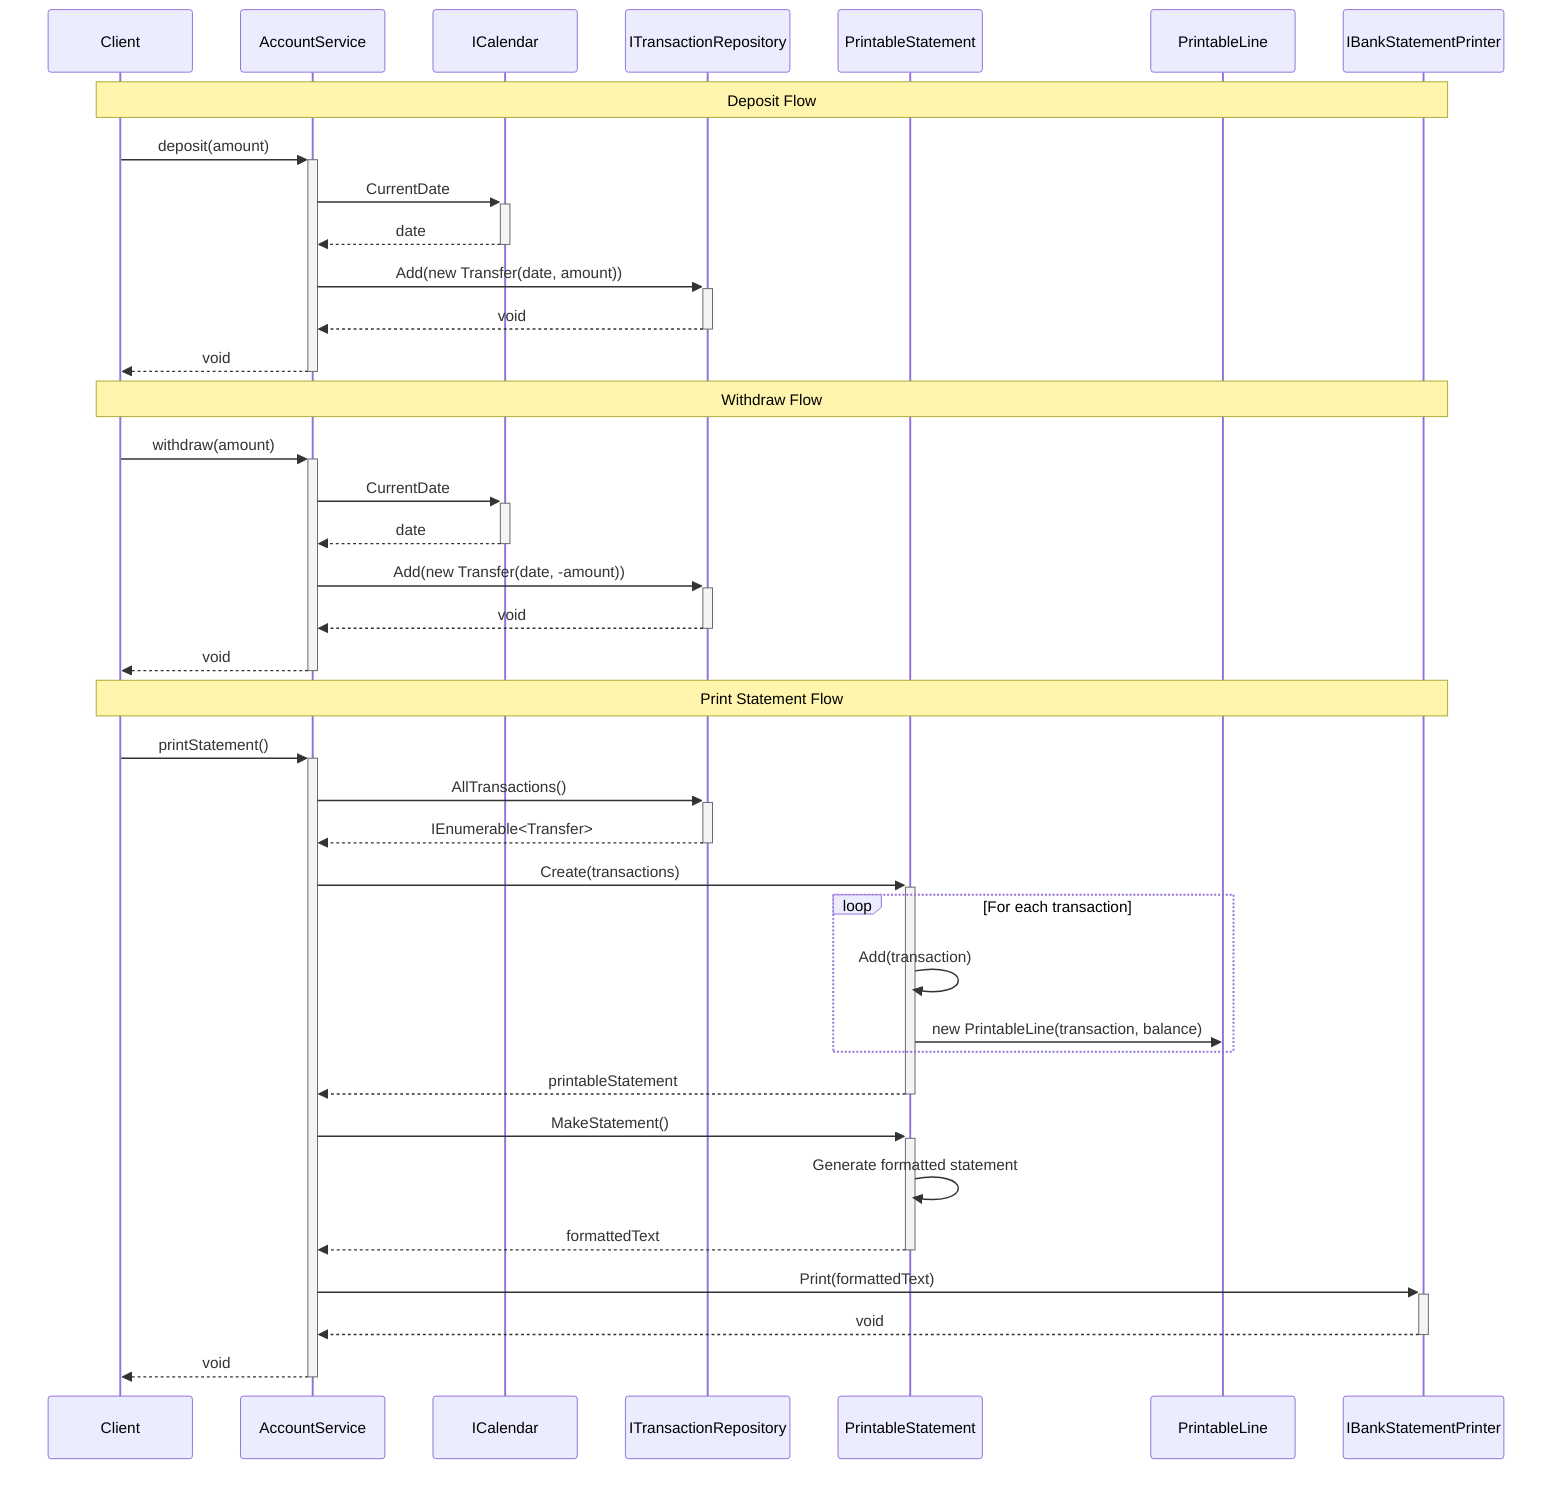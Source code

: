 sequenceDiagram
    participant Client
    participant AccountService
    participant ICalendar
    participant ITransactionRepository
    participant PrintableStatement
    participant PrintableLine
    participant IBankStatementPrinter
    
    Note over Client,IBankStatementPrinter: Deposit Flow
    Client->>+AccountService: deposit(amount)
    AccountService->>+ICalendar: CurrentDate
    ICalendar-->>-AccountService: date
    AccountService->>+ITransactionRepository: Add(new Transfer(date, amount))
    ITransactionRepository-->>-AccountService: void
    AccountService-->>-Client: void
    
    Note over Client,IBankStatementPrinter: Withdraw Flow
    Client->>+AccountService: withdraw(amount)
    AccountService->>+ICalendar: CurrentDate
    ICalendar-->>-AccountService: date
    AccountService->>+ITransactionRepository: Add(new Transfer(date, -amount))
    ITransactionRepository-->>-AccountService: void
    AccountService-->>-Client: void
    
    Note over Client,IBankStatementPrinter: Print Statement Flow
    Client->>+AccountService: printStatement()
    AccountService->>+ITransactionRepository: AllTransactions()
    ITransactionRepository-->>-AccountService: IEnumerable<Transfer>
    
    AccountService->>+PrintableStatement: Create(transactions)
    loop For each transaction
        PrintableStatement->>PrintableStatement: Add(transaction)
        PrintableStatement->>PrintableLine: new PrintableLine(transaction, balance)
    end
    PrintableStatement-->>-AccountService: printableStatement
    
    AccountService->>+PrintableStatement: MakeStatement()
    PrintableStatement->>PrintableStatement: Generate formatted statement
    PrintableStatement-->>-AccountService: formattedText
    
    AccountService->>+IBankStatementPrinter: Print(formattedText)
    IBankStatementPrinter-->>-AccountService: void
    
    AccountService-->>-Client: void